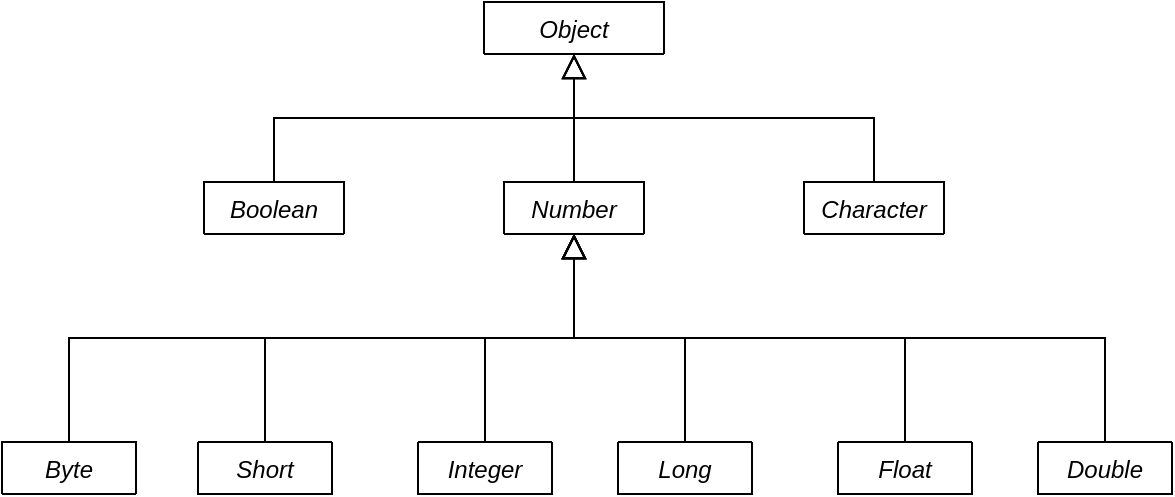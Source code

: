 <mxfile version="20.5.1" type="github">
  <diagram id="C5RBs43oDa-KdzZeNtuy" name="Page-1">
    <mxGraphModel dx="946" dy="589" grid="1" gridSize="10" guides="1" tooltips="1" connect="1" arrows="1" fold="1" page="1" pageScale="1" pageWidth="827" pageHeight="1169" math="0" shadow="0">
      <root>
        <mxCell id="WIyWlLk6GJQsqaUBKTNV-0" />
        <mxCell id="WIyWlLk6GJQsqaUBKTNV-1" parent="WIyWlLk6GJQsqaUBKTNV-0" />
        <mxCell id="zkfFHV4jXpPFQw0GAbJ--0" value="Object" style="swimlane;fontStyle=2;align=center;verticalAlign=top;childLayout=stackLayout;horizontal=1;startSize=26;horizontalStack=0;resizeParent=1;resizeLast=0;collapsible=1;marginBottom=0;rounded=0;shadow=0;strokeWidth=1;" parent="WIyWlLk6GJQsqaUBKTNV-1" vertex="1" collapsed="1">
          <mxGeometry x="310" y="210" width="90" height="26" as="geometry">
            <mxRectangle x="310" y="210" width="70" height="48" as="alternateBounds" />
          </mxGeometry>
        </mxCell>
        <mxCell id="zkfFHV4jXpPFQw0GAbJ--12" value="" style="endArrow=block;endSize=10;endFill=0;shadow=0;strokeWidth=1;rounded=0;edgeStyle=elbowEdgeStyle;elbow=vertical;exitX=0.5;exitY=0;exitDx=0;exitDy=0;" parent="WIyWlLk6GJQsqaUBKTNV-1" source="pLFm1Ss5g1nG4RSj5yaK-1" target="zkfFHV4jXpPFQw0GAbJ--0" edge="1">
          <mxGeometry width="160" relative="1" as="geometry">
            <mxPoint x="200" y="360" as="sourcePoint" />
            <mxPoint x="200" y="203" as="targetPoint" />
          </mxGeometry>
        </mxCell>
        <mxCell id="zkfFHV4jXpPFQw0GAbJ--16" value="" style="endArrow=block;endSize=10;endFill=0;shadow=0;strokeWidth=1;rounded=0;edgeStyle=elbowEdgeStyle;elbow=vertical;exitX=0.5;exitY=0;exitDx=0;exitDy=0;" parent="WIyWlLk6GJQsqaUBKTNV-1" source="pLFm1Ss5g1nG4RSj5yaK-2" target="zkfFHV4jXpPFQw0GAbJ--0" edge="1">
          <mxGeometry width="160" relative="1" as="geometry">
            <mxPoint x="410" y="360" as="sourcePoint" />
            <mxPoint x="310" y="271" as="targetPoint" />
            <Array as="points">
              <mxPoint x="355" y="280" />
            </Array>
          </mxGeometry>
        </mxCell>
        <mxCell id="pLFm1Ss5g1nG4RSj5yaK-1" value="Boolean" style="swimlane;fontStyle=2;align=center;verticalAlign=top;childLayout=stackLayout;horizontal=1;startSize=26;horizontalStack=0;resizeParent=1;resizeLast=0;collapsible=1;marginBottom=0;rounded=0;shadow=0;strokeWidth=1;" vertex="1" collapsed="1" parent="WIyWlLk6GJQsqaUBKTNV-1">
          <mxGeometry x="170" y="300" width="70" height="26" as="geometry">
            <mxRectangle x="170" y="370" width="70" height="48" as="alternateBounds" />
          </mxGeometry>
        </mxCell>
        <mxCell id="pLFm1Ss5g1nG4RSj5yaK-2" value="Number" style="swimlane;fontStyle=2;align=center;verticalAlign=top;childLayout=stackLayout;horizontal=1;startSize=30;horizontalStack=0;resizeParent=1;resizeLast=0;collapsible=1;marginBottom=0;rounded=0;shadow=0;strokeWidth=1;" vertex="1" collapsed="1" parent="WIyWlLk6GJQsqaUBKTNV-1">
          <mxGeometry x="320" y="300" width="70" height="26" as="geometry">
            <mxRectangle x="280" y="370" width="70" height="48" as="alternateBounds" />
          </mxGeometry>
        </mxCell>
        <mxCell id="pLFm1Ss5g1nG4RSj5yaK-3" value="Character" style="swimlane;fontStyle=2;align=center;verticalAlign=top;childLayout=stackLayout;horizontal=1;startSize=30;horizontalStack=0;resizeParent=1;resizeLast=0;collapsible=1;marginBottom=0;rounded=0;shadow=0;strokeWidth=1;" vertex="1" collapsed="1" parent="WIyWlLk6GJQsqaUBKTNV-1">
          <mxGeometry x="470" y="300" width="70" height="26" as="geometry">
            <mxRectangle x="280" y="370" width="70" height="48" as="alternateBounds" />
          </mxGeometry>
        </mxCell>
        <mxCell id="pLFm1Ss5g1nG4RSj5yaK-5" value="" style="endArrow=block;endSize=10;endFill=0;shadow=0;strokeWidth=1;rounded=0;edgeStyle=elbowEdgeStyle;elbow=vertical;exitX=0.5;exitY=0;exitDx=0;exitDy=0;entryX=0.5;entryY=1;entryDx=0;entryDy=0;" edge="1" parent="WIyWlLk6GJQsqaUBKTNV-1" source="pLFm1Ss5g1nG4RSj5yaK-3" target="zkfFHV4jXpPFQw0GAbJ--0">
          <mxGeometry width="160" relative="1" as="geometry">
            <mxPoint x="385" y="380" as="sourcePoint" />
            <mxPoint x="365" y="246" as="targetPoint" />
          </mxGeometry>
        </mxCell>
        <mxCell id="pLFm1Ss5g1nG4RSj5yaK-6" value="Byte" style="swimlane;fontStyle=2;align=center;verticalAlign=top;childLayout=stackLayout;horizontal=1;startSize=26;horizontalStack=0;resizeParent=1;resizeLast=0;collapsible=1;marginBottom=0;rounded=0;shadow=0;strokeWidth=1;" vertex="1" collapsed="1" parent="WIyWlLk6GJQsqaUBKTNV-1">
          <mxGeometry x="69" y="430" width="67" height="26" as="geometry">
            <mxRectangle x="280" y="370" width="70" height="48" as="alternateBounds" />
          </mxGeometry>
        </mxCell>
        <mxCell id="pLFm1Ss5g1nG4RSj5yaK-8" value="" style="endArrow=block;endSize=10;endFill=0;shadow=0;strokeWidth=1;rounded=0;edgeStyle=elbowEdgeStyle;elbow=vertical;exitX=0.5;exitY=0;exitDx=0;exitDy=0;entryX=0.5;entryY=1;entryDx=0;entryDy=0;" edge="1" parent="WIyWlLk6GJQsqaUBKTNV-1" source="pLFm1Ss5g1nG4RSj5yaK-6" target="pLFm1Ss5g1nG4RSj5yaK-2">
          <mxGeometry width="160" relative="1" as="geometry">
            <mxPoint x="215" y="310" as="sourcePoint" />
            <mxPoint x="365" y="246" as="targetPoint" />
          </mxGeometry>
        </mxCell>
        <mxCell id="pLFm1Ss5g1nG4RSj5yaK-9" value="Short" style="swimlane;fontStyle=2;align=center;verticalAlign=top;childLayout=stackLayout;horizontal=1;startSize=0;horizontalStack=0;resizeParent=1;resizeLast=0;collapsible=1;marginBottom=0;rounded=0;shadow=0;strokeWidth=1;" vertex="1" collapsed="1" parent="WIyWlLk6GJQsqaUBKTNV-1">
          <mxGeometry x="167" y="430" width="67" height="26" as="geometry">
            <mxRectangle x="280" y="370" width="70" height="48" as="alternateBounds" />
          </mxGeometry>
        </mxCell>
        <mxCell id="pLFm1Ss5g1nG4RSj5yaK-10" value="" style="endArrow=block;endSize=10;endFill=0;shadow=0;strokeWidth=1;rounded=0;edgeStyle=elbowEdgeStyle;elbow=vertical;exitX=0.5;exitY=0;exitDx=0;exitDy=0;entryX=0.5;entryY=1;entryDx=0;entryDy=0;" edge="1" parent="WIyWlLk6GJQsqaUBKTNV-1" source="pLFm1Ss5g1nG4RSj5yaK-9" target="pLFm1Ss5g1nG4RSj5yaK-2">
          <mxGeometry width="160" relative="1" as="geometry">
            <mxPoint x="227" y="440" as="sourcePoint" />
            <mxPoint x="360" y="320" as="targetPoint" />
          </mxGeometry>
        </mxCell>
        <mxCell id="pLFm1Ss5g1nG4RSj5yaK-11" value="Integer" style="swimlane;fontStyle=2;align=center;verticalAlign=top;childLayout=stackLayout;horizontal=1;startSize=0;horizontalStack=0;resizeParent=1;resizeLast=0;collapsible=1;marginBottom=0;rounded=0;shadow=0;strokeWidth=1;" vertex="1" collapsed="1" parent="WIyWlLk6GJQsqaUBKTNV-1">
          <mxGeometry x="277" y="430" width="67" height="26" as="geometry">
            <mxRectangle x="280" y="370" width="70" height="48" as="alternateBounds" />
          </mxGeometry>
        </mxCell>
        <mxCell id="pLFm1Ss5g1nG4RSj5yaK-12" value="Long" style="swimlane;fontStyle=2;align=center;verticalAlign=top;childLayout=stackLayout;horizontal=1;startSize=0;horizontalStack=0;resizeParent=1;resizeLast=0;collapsible=1;marginBottom=0;rounded=0;shadow=0;strokeWidth=1;" vertex="1" collapsed="1" parent="WIyWlLk6GJQsqaUBKTNV-1">
          <mxGeometry x="377" y="430" width="67" height="26" as="geometry">
            <mxRectangle x="280" y="370" width="70" height="48" as="alternateBounds" />
          </mxGeometry>
        </mxCell>
        <mxCell id="pLFm1Ss5g1nG4RSj5yaK-13" value="Float" style="swimlane;fontStyle=2;align=center;verticalAlign=top;childLayout=stackLayout;horizontal=1;startSize=0;horizontalStack=0;resizeParent=1;resizeLast=0;collapsible=1;marginBottom=0;rounded=0;shadow=0;strokeWidth=1;" vertex="1" collapsed="1" parent="WIyWlLk6GJQsqaUBKTNV-1">
          <mxGeometry x="487" y="430" width="67" height="26" as="geometry">
            <mxRectangle x="280" y="370" width="70" height="48" as="alternateBounds" />
          </mxGeometry>
        </mxCell>
        <mxCell id="pLFm1Ss5g1nG4RSj5yaK-14" value="Double" style="swimlane;fontStyle=2;align=center;verticalAlign=top;childLayout=stackLayout;horizontal=1;startSize=0;horizontalStack=0;resizeParent=1;resizeLast=0;collapsible=1;marginBottom=0;rounded=0;shadow=0;strokeWidth=1;" vertex="1" collapsed="1" parent="WIyWlLk6GJQsqaUBKTNV-1">
          <mxGeometry x="587" y="430" width="67" height="26" as="geometry">
            <mxRectangle x="280" y="370" width="70" height="48" as="alternateBounds" />
          </mxGeometry>
        </mxCell>
        <mxCell id="pLFm1Ss5g1nG4RSj5yaK-15" value="" style="endArrow=block;endSize=10;endFill=0;shadow=0;strokeWidth=1;rounded=0;edgeStyle=elbowEdgeStyle;elbow=vertical;entryX=0.5;entryY=1;entryDx=0;entryDy=0;exitX=0.5;exitY=0;exitDx=0;exitDy=0;" edge="1" parent="WIyWlLk6GJQsqaUBKTNV-1" source="pLFm1Ss5g1nG4RSj5yaK-11" target="pLFm1Ss5g1nG4RSj5yaK-2">
          <mxGeometry width="160" relative="1" as="geometry">
            <mxPoint x="310" y="420" as="sourcePoint" />
            <mxPoint x="365" y="336" as="targetPoint" />
          </mxGeometry>
        </mxCell>
        <mxCell id="pLFm1Ss5g1nG4RSj5yaK-16" value="" style="endArrow=block;endSize=10;endFill=0;shadow=0;strokeWidth=1;rounded=0;edgeStyle=elbowEdgeStyle;elbow=vertical;exitX=0.5;exitY=0;exitDx=0;exitDy=0;entryX=0.5;entryY=1;entryDx=0;entryDy=0;" edge="1" parent="WIyWlLk6GJQsqaUBKTNV-1" source="pLFm1Ss5g1nG4RSj5yaK-12" target="pLFm1Ss5g1nG4RSj5yaK-2">
          <mxGeometry width="160" relative="1" as="geometry">
            <mxPoint x="320.5" y="440" as="sourcePoint" />
            <mxPoint x="360" y="330" as="targetPoint" />
          </mxGeometry>
        </mxCell>
        <mxCell id="pLFm1Ss5g1nG4RSj5yaK-17" value="" style="endArrow=block;endSize=10;endFill=0;shadow=0;strokeWidth=1;rounded=0;edgeStyle=elbowEdgeStyle;elbow=vertical;exitX=0.5;exitY=0;exitDx=0;exitDy=0;entryX=0.5;entryY=1;entryDx=0;entryDy=0;" edge="1" parent="WIyWlLk6GJQsqaUBKTNV-1" source="pLFm1Ss5g1nG4RSj5yaK-13" target="pLFm1Ss5g1nG4RSj5yaK-2">
          <mxGeometry width="160" relative="1" as="geometry">
            <mxPoint x="420.5" y="440" as="sourcePoint" />
            <mxPoint x="365" y="336" as="targetPoint" />
          </mxGeometry>
        </mxCell>
        <mxCell id="pLFm1Ss5g1nG4RSj5yaK-18" value="" style="endArrow=block;endSize=10;endFill=0;shadow=0;strokeWidth=1;rounded=0;edgeStyle=elbowEdgeStyle;elbow=vertical;exitX=0.5;exitY=0;exitDx=0;exitDy=0;entryX=0.5;entryY=1;entryDx=0;entryDy=0;" edge="1" parent="WIyWlLk6GJQsqaUBKTNV-1" source="pLFm1Ss5g1nG4RSj5yaK-14" target="pLFm1Ss5g1nG4RSj5yaK-2">
          <mxGeometry width="160" relative="1" as="geometry">
            <mxPoint x="530.5" y="440" as="sourcePoint" />
            <mxPoint x="360" y="330" as="targetPoint" />
          </mxGeometry>
        </mxCell>
      </root>
    </mxGraphModel>
  </diagram>
</mxfile>
